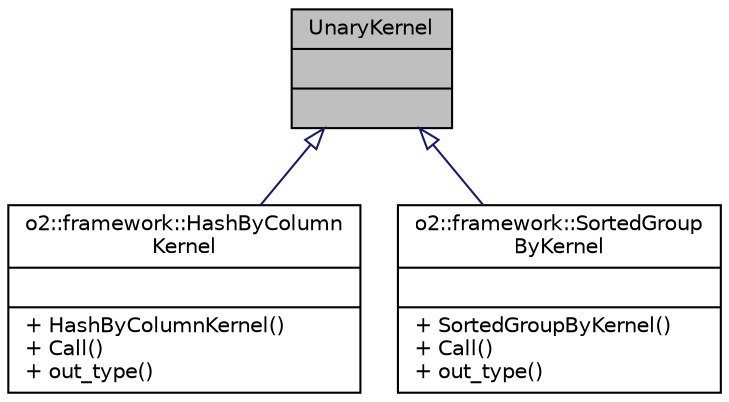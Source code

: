 digraph "UnaryKernel"
{
 // INTERACTIVE_SVG=YES
  bgcolor="transparent";
  edge [fontname="Helvetica",fontsize="10",labelfontname="Helvetica",labelfontsize="10"];
  node [fontname="Helvetica",fontsize="10",shape=record];
  Node0 [label="{UnaryKernel\n||}",height=0.2,width=0.4,color="black", fillcolor="grey75", style="filled", fontcolor="black"];
  Node0 -> Node1 [dir="back",color="midnightblue",fontsize="10",style="solid",arrowtail="onormal",fontname="Helvetica"];
  Node1 [label="{o2::framework::HashByColumn\lKernel\n||+ HashByColumnKernel()\l+ Call()\l+ out_type()\l}",height=0.2,width=0.4,color="black",URL="$d1/d1f/classo2_1_1framework_1_1HashByColumnKernel.html"];
  Node0 -> Node2 [dir="back",color="midnightblue",fontsize="10",style="solid",arrowtail="onormal",fontname="Helvetica"];
  Node2 [label="{o2::framework::SortedGroup\lByKernel\n||+ SortedGroupByKernel()\l+ Call()\l+ out_type()\l}",height=0.2,width=0.4,color="black",URL="$db/d8a/classo2_1_1framework_1_1SortedGroupByKernel.html",tooltip="Build ranges. "];
}
